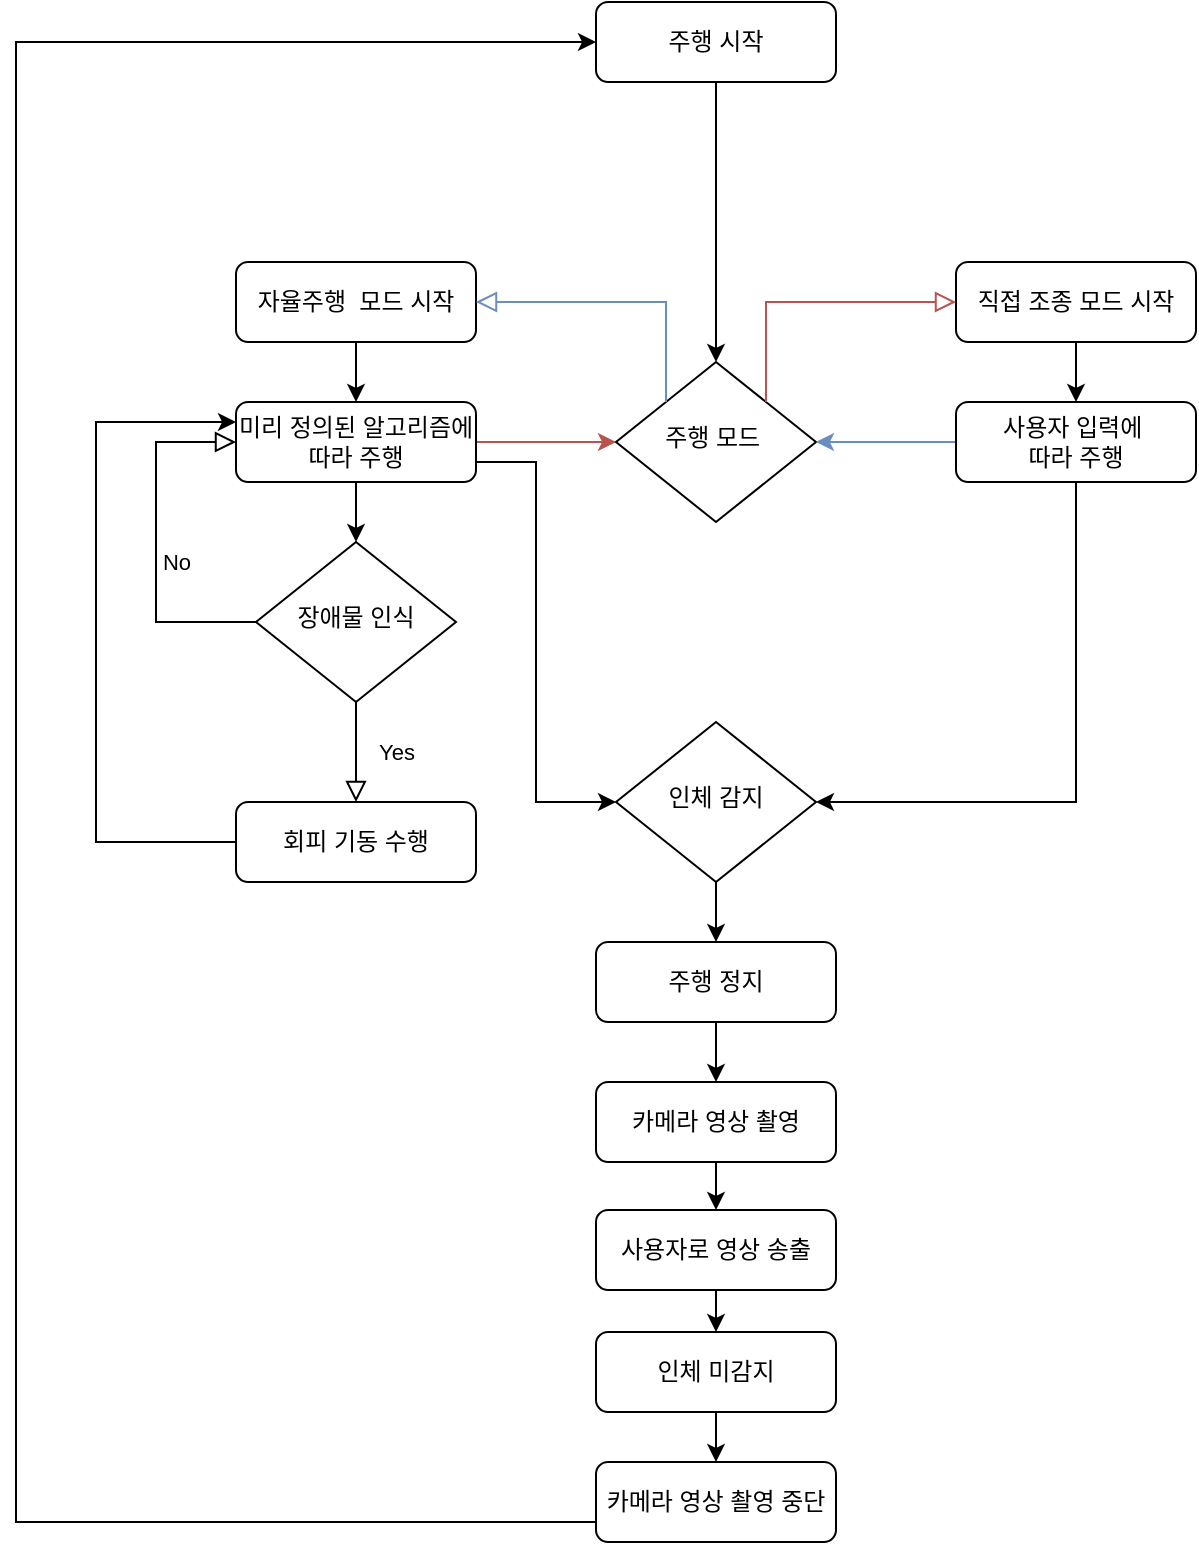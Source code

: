 <mxfile version="24.8.3">
  <diagram id="C5RBs43oDa-KdzZeNtuy" name="Page-1">
    <mxGraphModel dx="1432" dy="1906" grid="1" gridSize="10" guides="1" tooltips="1" connect="1" arrows="1" fold="1" page="1" pageScale="1" pageWidth="827" pageHeight="1169" math="0" shadow="0">
      <root>
        <mxCell id="WIyWlLk6GJQsqaUBKTNV-0" />
        <mxCell id="WIyWlLk6GJQsqaUBKTNV-1" parent="WIyWlLk6GJQsqaUBKTNV-0" />
        <mxCell id="GRfGgfkFE_RsWRvwLoTt-38" style="edgeStyle=orthogonalEdgeStyle;rounded=0;orthogonalLoop=1;jettySize=auto;html=1;entryX=0.5;entryY=0;entryDx=0;entryDy=0;" edge="1" parent="WIyWlLk6GJQsqaUBKTNV-1" source="WIyWlLk6GJQsqaUBKTNV-3" target="GRfGgfkFE_RsWRvwLoTt-11">
          <mxGeometry relative="1" as="geometry" />
        </mxCell>
        <mxCell id="WIyWlLk6GJQsqaUBKTNV-3" value="주행 시작" style="rounded=1;whiteSpace=wrap;html=1;fontSize=12;glass=0;strokeWidth=1;shadow=0;" parent="WIyWlLk6GJQsqaUBKTNV-1" vertex="1">
          <mxGeometry x="340" y="-70" width="120" height="40" as="geometry" />
        </mxCell>
        <mxCell id="GRfGgfkFE_RsWRvwLoTt-4" style="edgeStyle=orthogonalEdgeStyle;rounded=0;orthogonalLoop=1;jettySize=auto;html=1;" edge="1" parent="WIyWlLk6GJQsqaUBKTNV-1" source="GRfGgfkFE_RsWRvwLoTt-0" target="GRfGgfkFE_RsWRvwLoTt-3">
          <mxGeometry relative="1" as="geometry" />
        </mxCell>
        <mxCell id="GRfGgfkFE_RsWRvwLoTt-0" value="자율주행&amp;nbsp; 모드 시작" style="rounded=1;whiteSpace=wrap;html=1;fontSize=12;glass=0;strokeWidth=1;shadow=0;" vertex="1" parent="WIyWlLk6GJQsqaUBKTNV-1">
          <mxGeometry x="160" y="60" width="120" height="40" as="geometry" />
        </mxCell>
        <mxCell id="GRfGgfkFE_RsWRvwLoTt-6" style="edgeStyle=orthogonalEdgeStyle;rounded=0;orthogonalLoop=1;jettySize=auto;html=1;" edge="1" parent="WIyWlLk6GJQsqaUBKTNV-1" source="GRfGgfkFE_RsWRvwLoTt-3" target="GRfGgfkFE_RsWRvwLoTt-5">
          <mxGeometry relative="1" as="geometry" />
        </mxCell>
        <mxCell id="GRfGgfkFE_RsWRvwLoTt-12" style="edgeStyle=orthogonalEdgeStyle;rounded=0;orthogonalLoop=1;jettySize=auto;html=1;fillColor=#f8cecc;strokeColor=#b85450;" edge="1" parent="WIyWlLk6GJQsqaUBKTNV-1" source="GRfGgfkFE_RsWRvwLoTt-3" target="GRfGgfkFE_RsWRvwLoTt-11">
          <mxGeometry relative="1" as="geometry" />
        </mxCell>
        <mxCell id="GRfGgfkFE_RsWRvwLoTt-21" style="edgeStyle=orthogonalEdgeStyle;rounded=0;orthogonalLoop=1;jettySize=auto;html=1;" edge="1" parent="WIyWlLk6GJQsqaUBKTNV-1" source="GRfGgfkFE_RsWRvwLoTt-3" target="GRfGgfkFE_RsWRvwLoTt-20">
          <mxGeometry relative="1" as="geometry">
            <Array as="points">
              <mxPoint x="310" y="160" />
              <mxPoint x="310" y="330" />
            </Array>
          </mxGeometry>
        </mxCell>
        <mxCell id="GRfGgfkFE_RsWRvwLoTt-3" value="미리 정의된 알고리즘에 따라 주행" style="rounded=1;whiteSpace=wrap;html=1;fontSize=12;glass=0;strokeWidth=1;shadow=0;" vertex="1" parent="WIyWlLk6GJQsqaUBKTNV-1">
          <mxGeometry x="160" y="130" width="120" height="40" as="geometry" />
        </mxCell>
        <mxCell id="GRfGgfkFE_RsWRvwLoTt-5" value="장애물 인식" style="rhombus;whiteSpace=wrap;html=1;shadow=0;fontFamily=Helvetica;fontSize=12;align=center;strokeWidth=1;spacing=6;spacingTop=-4;" vertex="1" parent="WIyWlLk6GJQsqaUBKTNV-1">
          <mxGeometry x="170" y="200" width="100" height="80" as="geometry" />
        </mxCell>
        <mxCell id="GRfGgfkFE_RsWRvwLoTt-8" value="Yes" style="rounded=0;html=1;jettySize=auto;orthogonalLoop=1;fontSize=11;endArrow=block;endFill=0;endSize=8;strokeWidth=1;shadow=0;labelBackgroundColor=none;edgeStyle=orthogonalEdgeStyle;" edge="1" parent="WIyWlLk6GJQsqaUBKTNV-1" source="GRfGgfkFE_RsWRvwLoTt-5" target="GRfGgfkFE_RsWRvwLoTt-9">
          <mxGeometry y="20" relative="1" as="geometry">
            <mxPoint as="offset" />
            <mxPoint x="150" y="240" as="sourcePoint" />
            <mxPoint x="60" y="240" as="targetPoint" />
            <Array as="points">
              <mxPoint x="220" y="330" />
              <mxPoint x="220" y="330" />
            </Array>
          </mxGeometry>
        </mxCell>
        <mxCell id="GRfGgfkFE_RsWRvwLoTt-43" style="edgeStyle=orthogonalEdgeStyle;rounded=0;orthogonalLoop=1;jettySize=auto;html=1;" edge="1" parent="WIyWlLk6GJQsqaUBKTNV-1" source="GRfGgfkFE_RsWRvwLoTt-9">
          <mxGeometry relative="1" as="geometry">
            <mxPoint x="160" y="140" as="targetPoint" />
            <Array as="points">
              <mxPoint x="90" y="350" />
              <mxPoint x="90" y="140" />
              <mxPoint x="160" y="140" />
            </Array>
          </mxGeometry>
        </mxCell>
        <mxCell id="GRfGgfkFE_RsWRvwLoTt-9" value="회피 기동 수행" style="rounded=1;whiteSpace=wrap;html=1;fontSize=12;glass=0;strokeWidth=1;shadow=0;" vertex="1" parent="WIyWlLk6GJQsqaUBKTNV-1">
          <mxGeometry x="160" y="330" width="120" height="40" as="geometry" />
        </mxCell>
        <mxCell id="GRfGgfkFE_RsWRvwLoTt-10" value="No" style="edgeStyle=orthogonalEdgeStyle;rounded=0;html=1;jettySize=auto;orthogonalLoop=1;fontSize=11;endArrow=block;endFill=0;endSize=8;strokeWidth=1;shadow=0;labelBackgroundColor=none;entryX=0;entryY=0.5;entryDx=0;entryDy=0;" edge="1" parent="WIyWlLk6GJQsqaUBKTNV-1" source="GRfGgfkFE_RsWRvwLoTt-5" target="GRfGgfkFE_RsWRvwLoTt-3">
          <mxGeometry x="-0.11" y="-10" relative="1" as="geometry">
            <mxPoint as="offset" />
            <mxPoint x="270" y="290" as="sourcePoint" />
            <mxPoint x="320" y="290" as="targetPoint" />
            <Array as="points">
              <mxPoint x="120" y="240" />
              <mxPoint x="120" y="150" />
            </Array>
          </mxGeometry>
        </mxCell>
        <mxCell id="GRfGgfkFE_RsWRvwLoTt-11" value="주행 모드&amp;nbsp;" style="rhombus;whiteSpace=wrap;html=1;shadow=0;fontFamily=Helvetica;fontSize=12;align=center;strokeWidth=1;spacing=6;spacingTop=-4;" vertex="1" parent="WIyWlLk6GJQsqaUBKTNV-1">
          <mxGeometry x="350" y="110" width="100" height="80" as="geometry" />
        </mxCell>
        <mxCell id="GRfGgfkFE_RsWRvwLoTt-19" style="edgeStyle=orthogonalEdgeStyle;rounded=0;orthogonalLoop=1;jettySize=auto;html=1;" edge="1" parent="WIyWlLk6GJQsqaUBKTNV-1" source="GRfGgfkFE_RsWRvwLoTt-13" target="GRfGgfkFE_RsWRvwLoTt-17">
          <mxGeometry relative="1" as="geometry" />
        </mxCell>
        <mxCell id="GRfGgfkFE_RsWRvwLoTt-13" value="직접 조종 모드 시작" style="rounded=1;whiteSpace=wrap;html=1;fontSize=12;glass=0;strokeWidth=1;shadow=0;" vertex="1" parent="WIyWlLk6GJQsqaUBKTNV-1">
          <mxGeometry x="520" y="60" width="120" height="40" as="geometry" />
        </mxCell>
        <mxCell id="GRfGgfkFE_RsWRvwLoTt-15" value="" style="rounded=0;html=1;jettySize=auto;orthogonalLoop=1;fontSize=11;endArrow=block;endFill=0;endSize=8;strokeWidth=1;shadow=0;labelBackgroundColor=none;edgeStyle=orthogonalEdgeStyle;exitX=1;exitY=0;exitDx=0;exitDy=0;fillColor=#f8cecc;strokeColor=#b85450;" edge="1" parent="WIyWlLk6GJQsqaUBKTNV-1" source="GRfGgfkFE_RsWRvwLoTt-11" target="GRfGgfkFE_RsWRvwLoTt-13">
          <mxGeometry x="0.167" y="10" relative="1" as="geometry">
            <mxPoint as="offset" />
            <mxPoint x="230" y="290" as="sourcePoint" />
            <mxPoint x="230" y="330" as="targetPoint" />
            <Array as="points">
              <mxPoint x="425" y="80" />
            </Array>
          </mxGeometry>
        </mxCell>
        <mxCell id="GRfGgfkFE_RsWRvwLoTt-16" value="" style="edgeStyle=orthogonalEdgeStyle;rounded=0;html=1;jettySize=auto;orthogonalLoop=1;fontSize=11;endArrow=block;endFill=0;endSize=8;strokeWidth=1;shadow=0;labelBackgroundColor=none;exitX=0;exitY=0;exitDx=0;exitDy=0;fillColor=#dae8fc;strokeColor=#6c8ebf;" edge="1" parent="WIyWlLk6GJQsqaUBKTNV-1" source="GRfGgfkFE_RsWRvwLoTt-11" target="GRfGgfkFE_RsWRvwLoTt-0">
          <mxGeometry x="0.123" y="10" relative="1" as="geometry">
            <mxPoint y="1" as="offset" />
            <mxPoint x="430" y="320" as="sourcePoint" />
            <mxPoint x="420" y="230" as="targetPoint" />
            <Array as="points">
              <mxPoint x="375" y="80" />
            </Array>
          </mxGeometry>
        </mxCell>
        <mxCell id="GRfGgfkFE_RsWRvwLoTt-23" style="edgeStyle=orthogonalEdgeStyle;rounded=0;orthogonalLoop=1;jettySize=auto;html=1;fillColor=#dae8fc;strokeColor=#6c8ebf;" edge="1" parent="WIyWlLk6GJQsqaUBKTNV-1" source="GRfGgfkFE_RsWRvwLoTt-17" target="GRfGgfkFE_RsWRvwLoTt-11">
          <mxGeometry relative="1" as="geometry" />
        </mxCell>
        <mxCell id="GRfGgfkFE_RsWRvwLoTt-41" style="edgeStyle=orthogonalEdgeStyle;rounded=0;orthogonalLoop=1;jettySize=auto;html=1;entryX=1;entryY=0.5;entryDx=0;entryDy=0;" edge="1" parent="WIyWlLk6GJQsqaUBKTNV-1" source="GRfGgfkFE_RsWRvwLoTt-17" target="GRfGgfkFE_RsWRvwLoTt-20">
          <mxGeometry relative="1" as="geometry">
            <Array as="points">
              <mxPoint x="580" y="330" />
            </Array>
          </mxGeometry>
        </mxCell>
        <mxCell id="GRfGgfkFE_RsWRvwLoTt-17" value="사용자 입력에&amp;nbsp;&lt;div&gt;따라 주행&lt;/div&gt;" style="rounded=1;whiteSpace=wrap;html=1;fontSize=12;glass=0;strokeWidth=1;shadow=0;" vertex="1" parent="WIyWlLk6GJQsqaUBKTNV-1">
          <mxGeometry x="520" y="130" width="120" height="40" as="geometry" />
        </mxCell>
        <mxCell id="GRfGgfkFE_RsWRvwLoTt-25" style="edgeStyle=orthogonalEdgeStyle;rounded=0;orthogonalLoop=1;jettySize=auto;html=1;" edge="1" parent="WIyWlLk6GJQsqaUBKTNV-1" source="GRfGgfkFE_RsWRvwLoTt-20" target="GRfGgfkFE_RsWRvwLoTt-24">
          <mxGeometry relative="1" as="geometry" />
        </mxCell>
        <mxCell id="GRfGgfkFE_RsWRvwLoTt-20" value="인체 감지" style="rhombus;whiteSpace=wrap;html=1;shadow=0;fontFamily=Helvetica;fontSize=12;align=center;strokeWidth=1;spacing=6;spacingTop=-4;" vertex="1" parent="WIyWlLk6GJQsqaUBKTNV-1">
          <mxGeometry x="350" y="290" width="100" height="80" as="geometry" />
        </mxCell>
        <mxCell id="GRfGgfkFE_RsWRvwLoTt-27" style="edgeStyle=orthogonalEdgeStyle;rounded=0;orthogonalLoop=1;jettySize=auto;html=1;entryX=0.5;entryY=0;entryDx=0;entryDy=0;" edge="1" parent="WIyWlLk6GJQsqaUBKTNV-1" source="GRfGgfkFE_RsWRvwLoTt-24" target="GRfGgfkFE_RsWRvwLoTt-26">
          <mxGeometry relative="1" as="geometry" />
        </mxCell>
        <mxCell id="GRfGgfkFE_RsWRvwLoTt-24" value="주행 정지" style="rounded=1;whiteSpace=wrap;html=1;fontSize=12;glass=0;strokeWidth=1;shadow=0;" vertex="1" parent="WIyWlLk6GJQsqaUBKTNV-1">
          <mxGeometry x="340" y="400" width="120" height="40" as="geometry" />
        </mxCell>
        <mxCell id="GRfGgfkFE_RsWRvwLoTt-30" style="edgeStyle=orthogonalEdgeStyle;rounded=0;orthogonalLoop=1;jettySize=auto;html=1;" edge="1" parent="WIyWlLk6GJQsqaUBKTNV-1" source="GRfGgfkFE_RsWRvwLoTt-26" target="GRfGgfkFE_RsWRvwLoTt-28">
          <mxGeometry relative="1" as="geometry" />
        </mxCell>
        <mxCell id="GRfGgfkFE_RsWRvwLoTt-26" value="카메라 영상 촬영" style="rounded=1;whiteSpace=wrap;html=1;fontSize=12;glass=0;strokeWidth=1;shadow=0;" vertex="1" parent="WIyWlLk6GJQsqaUBKTNV-1">
          <mxGeometry x="340" y="470" width="120" height="40" as="geometry" />
        </mxCell>
        <mxCell id="GRfGgfkFE_RsWRvwLoTt-32" style="edgeStyle=orthogonalEdgeStyle;rounded=0;orthogonalLoop=1;jettySize=auto;html=1;" edge="1" parent="WIyWlLk6GJQsqaUBKTNV-1" source="GRfGgfkFE_RsWRvwLoTt-28" target="GRfGgfkFE_RsWRvwLoTt-31">
          <mxGeometry relative="1" as="geometry" />
        </mxCell>
        <mxCell id="GRfGgfkFE_RsWRvwLoTt-28" value="사용자로 영상 송출" style="rounded=1;whiteSpace=wrap;html=1;fontSize=12;glass=0;strokeWidth=1;shadow=0;" vertex="1" parent="WIyWlLk6GJQsqaUBKTNV-1">
          <mxGeometry x="340" y="534" width="120" height="40" as="geometry" />
        </mxCell>
        <mxCell id="GRfGgfkFE_RsWRvwLoTt-36" style="edgeStyle=orthogonalEdgeStyle;rounded=0;orthogonalLoop=1;jettySize=auto;html=1;" edge="1" parent="WIyWlLk6GJQsqaUBKTNV-1" source="GRfGgfkFE_RsWRvwLoTt-31" target="GRfGgfkFE_RsWRvwLoTt-34">
          <mxGeometry relative="1" as="geometry" />
        </mxCell>
        <mxCell id="GRfGgfkFE_RsWRvwLoTt-31" value="인체 미감지" style="rounded=1;whiteSpace=wrap;html=1;fontSize=12;glass=0;strokeWidth=1;shadow=0;" vertex="1" parent="WIyWlLk6GJQsqaUBKTNV-1">
          <mxGeometry x="340" y="595" width="120" height="40" as="geometry" />
        </mxCell>
        <mxCell id="GRfGgfkFE_RsWRvwLoTt-40" style="edgeStyle=orthogonalEdgeStyle;rounded=0;orthogonalLoop=1;jettySize=auto;html=1;" edge="1" parent="WIyWlLk6GJQsqaUBKTNV-1" source="GRfGgfkFE_RsWRvwLoTt-34" target="WIyWlLk6GJQsqaUBKTNV-3">
          <mxGeometry relative="1" as="geometry">
            <Array as="points">
              <mxPoint x="50" y="690" />
              <mxPoint x="50" y="-50" />
            </Array>
          </mxGeometry>
        </mxCell>
        <mxCell id="GRfGgfkFE_RsWRvwLoTt-34" value="카메라 영상 촬영 중단" style="rounded=1;whiteSpace=wrap;html=1;fontSize=12;glass=0;strokeWidth=1;shadow=0;" vertex="1" parent="WIyWlLk6GJQsqaUBKTNV-1">
          <mxGeometry x="340" y="660" width="120" height="40" as="geometry" />
        </mxCell>
      </root>
    </mxGraphModel>
  </diagram>
</mxfile>
